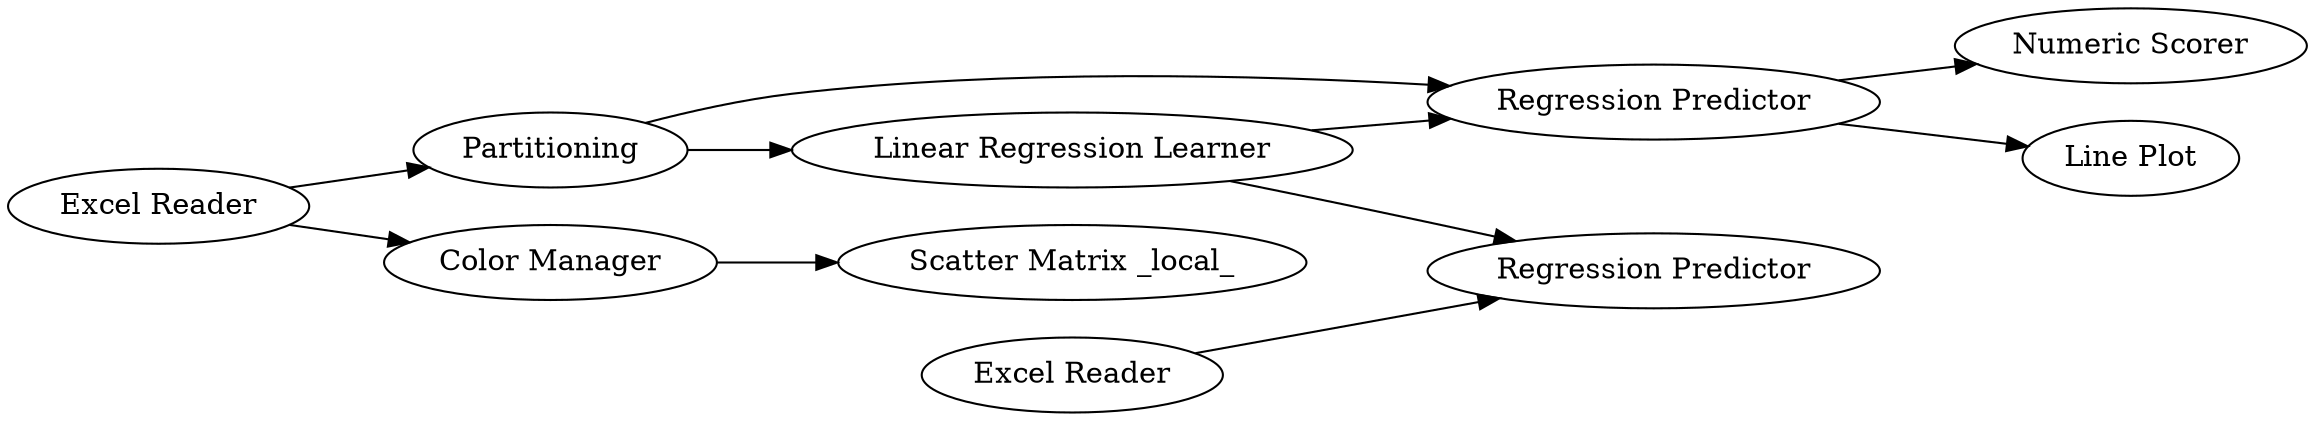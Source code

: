 digraph {
	1 -> 4
	4 -> 5
	3 -> 2
	4 -> 6
	5 -> 6
	5 -> 10
	9 -> 10
	6 -> 7
	1 -> 3
	6 -> 8
	5 [label="Linear Regression Learner"]
	1 [label="Excel Reader"]
	7 [label="Numeric Scorer"]
	9 [label="Excel Reader"]
	4 [label=Partitioning]
	6 [label="Regression Predictor"]
	8 [label="Line Plot"]
	3 [label="Color Manager"]
	2 [label="Scatter Matrix _local_"]
	10 [label="Regression Predictor"]
	rankdir=LR
}
